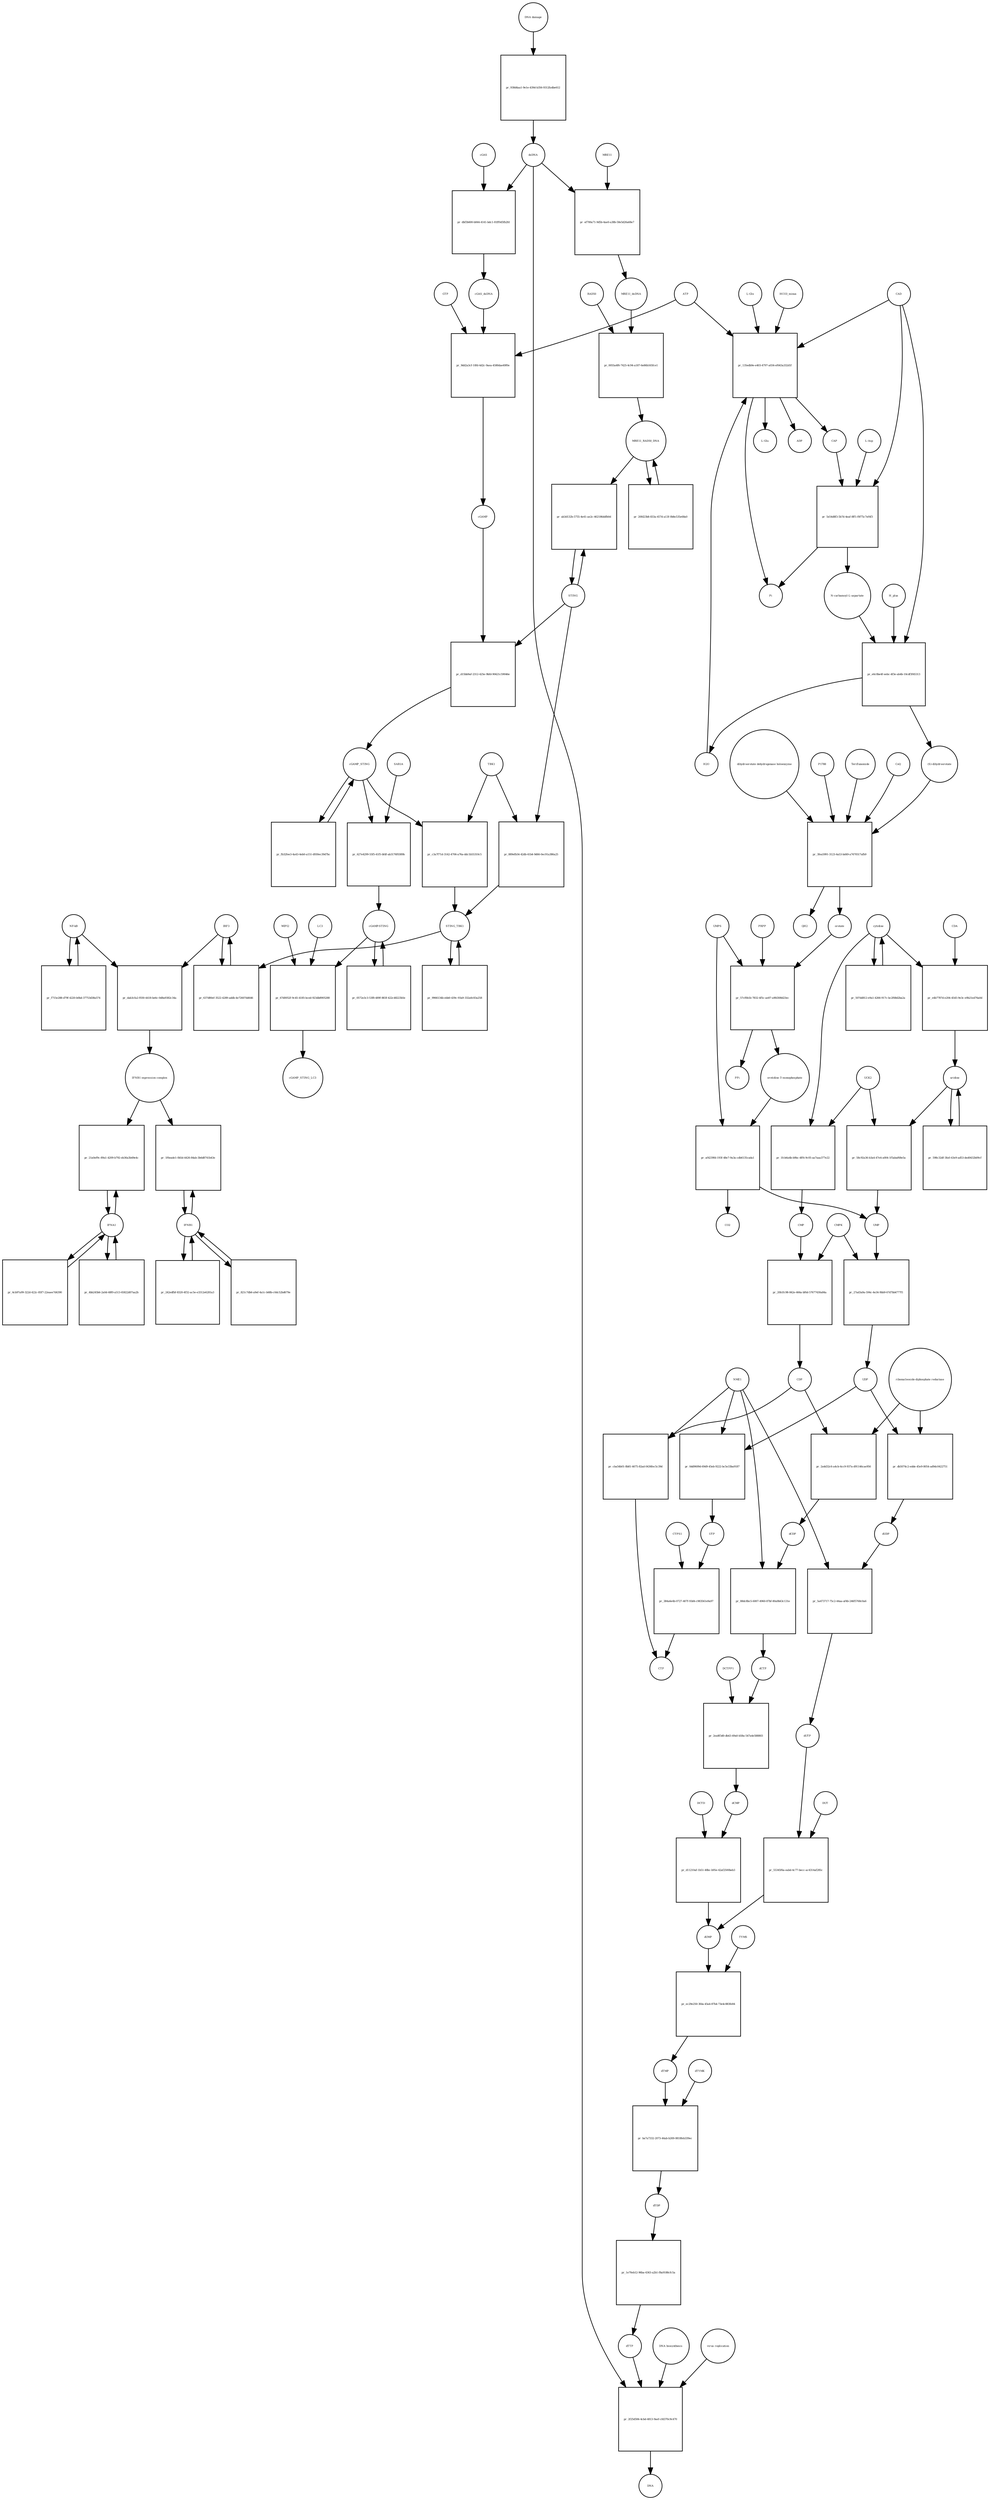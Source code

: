 strict digraph  {
"NF-kB" [annotation="urn_miriam_obo.go_GO%3A0071159", bipartite=0, cls=complex, fontsize=4, label="NF-kB", shape=circle];
"pr_dab3cfa2-f030-4418-be6c-0d8a9382c34a" [annotation="", bipartite=1, cls=process, fontsize=4, label="pr_dab3cfa2-f030-4418-be6c-0d8a9382c34a", shape=square];
"IFNB1 expression complex" [annotation="", bipartite=0, cls=complex, fontsize=4, label="IFNB1 expression complex", shape=circle];
IRF3 [annotation="urn_miriam_hgnc_6118|urn_miriam_uniprot_Q14653|urn_miriam_ensembl_ENSG00000126456|urn_miriam_refseq_NM_001571|urn_miriam_hgnc.symbol_IRF3|urn_miriam_ncbigene_3661", bipartite=0, cls="macromolecule multimer", fontsize=4, label=IRF3, shape=circle];
dCDP [annotation="urn_miriam_obo.chebi_CHEBI%3A28846", bipartite=0, cls="simple chemical", fontsize=4, label=dCDP, shape=circle];
"pr_88dc8bc5-6007-4960-87bf-80a9b63c131e" [annotation="", bipartite=1, cls=process, fontsize=4, label="pr_88dc8bc5-6007-4960-87bf-80a9b63c131e", shape=square];
dCTP [annotation="urn_miriam_obo.chebi_CHEBI%3A16311", bipartite=0, cls="simple chemical", fontsize=4, label=dCTP, shape=circle];
NME1 [annotation="urn_miriam_uniprot_P15531|urn_miriam_hgnc_7849", bipartite=0, cls=macromolecule, fontsize=4, label=NME1, shape=circle];
uridine [annotation="urn_miriam_obo.chebi_CHEBI%3A16704", bipartite=0, cls="simple chemical", fontsize=4, label=uridine, shape=circle];
"pr_58c92a36-b3a4-47e4-a004-1f5abaf68e5a" [annotation="", bipartite=1, cls=process, fontsize=4, label="pr_58c92a36-b3a4-47e4-a004-1f5abaf68e5a", shape=square];
UMP [annotation="urn_miriam_obo.chebi_CHEBI%3A57865", bipartite=0, cls="simple chemical", fontsize=4, label=UMP, shape=circle];
UCK2 [annotation="urn_miriam_uniprot_Q9HA47|urn_miriam_hgnc_HGNC%3A12562", bipartite=0, cls=macromolecule, fontsize=4, label=UCK2, shape=circle];
"orotidine 5'-monophosphate" [annotation="urn_miriam_obo.chebi_CHEBI%3A15842", bipartite=0, cls="simple chemical", fontsize=4, label="orotidine 5'-monophosphate", shape=circle];
"pr_af4239fd-193f-48e7-9a3a-cdb6135cada1" [annotation="", bipartite=1, cls=process, fontsize=4, label="pr_af4239fd-193f-48e7-9a3a-cdb6135cada1", shape=square];
UMPS [annotation="urn_miriam_ncbigene_7372|urn_miriam_refseq_NM_000373|urn_miriam_hgnc.symbol_UMPS|urn_miriam_hgnc_12563|urn_miriam_ensembl_ENSG00000114491|urn_miriam_uniprot_P11172", bipartite=0, cls="macromolecule multimer", fontsize=4, label=UMPS, shape=circle];
CO2 [annotation="urn_miriam_obo.chebi_CHEBI%3A16526", bipartite=0, cls="simple chemical", fontsize=4, label=CO2, shape=circle];
UTP [annotation="urn_miriam_obo.chebi_CHEBI%3A15713", bipartite=0, cls="simple chemical", fontsize=4, label=UTP, shape=circle];
"pr_384a6e4b-0727-407f-93d4-c983561e9a97" [annotation="", bipartite=1, cls=process, fontsize=4, label="pr_384a6e4b-0727-407f-93d4-c983561e9a97", shape=square];
CTP [annotation="urn_miriam_obo.chebi_CHEBI%3A17677", bipartite=0, cls="simple chemical", fontsize=4, label=CTP, shape=circle];
CTPS1 [annotation="urn_miriam_hgnc_HGNC%3A2519|urn_miriam_uniprot_P17812", bipartite=0, cls=macromolecule, fontsize=4, label=CTPS1, shape=circle];
UDP [annotation="urn_miriam_obo.chebi_CHEBI%3A17659", bipartite=0, cls="simple chemical", fontsize=4, label=UDP, shape=circle];
"pr_db5074c2-edde-45e9-8054-ad9dc0422751" [annotation="", bipartite=1, cls=process, fontsize=4, label="pr_db5074c2-edde-45e9-8054-ad9dc0422751", shape=square];
dUDP [annotation="urn_miriam_obo.chebi_CHEBI%3A28850", bipartite=0, cls="simple chemical", fontsize=4, label=dUDP, shape=circle];
"ribonucleoside-diphosphate reductase" [annotation="urn_miriam_brenda_1.17.4.1|urn_miriam_obo.go_GO%3A0005971", bipartite=0, cls=complex, fontsize=4, label="ribonucleoside-diphosphate reductase", shape=circle];
IFNB1 [annotation="urn_miriam_ensembl_ENSG00000171855|urn_miriam_hgnc.symbol_IFNB1|urn_miriam_hgnc_5434|urn_miriam_uniprot_P01574|urn_miriam_refseq_NM_002176|urn_miriam_ncbigene_3456", bipartite=0, cls=macromolecule, fontsize=4, label=IFNB1, shape=circle];
"pr_1f6eade1-0b5d-4426-84ab-3b6d8741b43e" [annotation="", bipartite=1, cls=process, fontsize=4, label="pr_1f6eade1-0b5d-4426-84ab-3b6d8741b43e", shape=square];
"pr_27ad3a9a-594c-4e34-9bb9-67d7bb4777f1" [annotation="", bipartite=1, cls=process, fontsize=4, label="pr_27ad3a9a-594c-4e34-9bb9-67d7bb4777f1", shape=square];
CMPK [annotation="urn_miriam_uniprot_P30085|urn_miriam_hgnc_HGNC%3A18170", bipartite=0, cls=macromolecule, fontsize=4, label=CMPK, shape=circle];
"cGAMP-STING" [annotation="", bipartite=0, cls=complex, fontsize=4, label="cGAMP-STING", shape=circle];
"pr_0572e3c3-53f8-489f-883f-422c48223b5e" [annotation="", bipartite=1, cls=process, fontsize=4, label="pr_0572e3c3-53f8-489f-883f-422c48223b5e", shape=square];
IFNA1 [annotation="urn_miriam_hgnc.symbol_IFNA1|urn_miriam_ncbigene_3439|urn_miriam_refseq_NM_024013|urn_miriam_uniprot_P01562|urn_miriam_hgnc_5417|urn_miriam_ensembl_ENSG00000197919", bipartite=0, cls=macromolecule, fontsize=4, label=IFNA1, shape=circle];
"pr_21a0ef9c-89a1-4209-b792-eb36a3b49e4c" [annotation="", bipartite=1, cls=process, fontsize=4, label="pr_21a0ef9c-89a1-4209-b792-eb36a3b49e4c", shape=square];
"pr_598c32df-3fa0-43e9-ad53-ded0432b09cf" [annotation="", bipartite=1, cls=process, fontsize=4, label="pr_598c32df-3fa0-43e9-ad53-ded0432b09cf", shape=square];
CDP [annotation="urn_miriam_obo.chebi_CHEBI%3A17239", bipartite=0, cls="simple chemical", fontsize=4, label=CDP, shape=circle];
"pr_2a4d32c6-a4cb-4cc9-937a-d91146cae956" [annotation="", bipartite=1, cls=process, fontsize=4, label="pr_2a4d32c6-a4cb-4cc9-937a-d91146cae956", shape=square];
"pr_cba54b01-8b81-4675-82ad-0436fec5c39d" [annotation="", bipartite=1, cls=process, fontsize=4, label="pr_cba54b01-8b81-4675-82ad-0436fec5c39d", shape=square];
dTDP [annotation="urn_miriam_obo.chebi_CHEBI%3A18075", bipartite=0, cls="simple chemical", fontsize=4, label=dTDP, shape=circle];
"pr_1e70eb12-96ba-4363-a2b1-f8a9188cfc5a" [annotation="", bipartite=1, cls=process, fontsize=4, label="pr_1e70eb12-96ba-4363-a2b1-f8a9188cfc5a", shape=square];
dTTP [annotation="urn_miriam_obo.chebi_CHEBI%3A18077", bipartite=0, cls="simple chemical", fontsize=4, label=dTTP, shape=circle];
CMP [annotation="urn_miriam_obo.chebi_CHEBI%3A17361", bipartite=0, cls="simple chemical", fontsize=4, label=CMP, shape=circle];
"pr_20b1fc98-842e-466a-bf6d-57677430a84a" [annotation="", bipartite=1, cls=process, fontsize=4, label="pr_20b1fc98-842e-466a-bf6d-57677430a84a", shape=square];
dUMP [annotation="urn_miriam_obo.chebi_CHEBI%3A17622", bipartite=0, cls="simple chemical", fontsize=4, label=dUMP, shape=circle];
"pr_ec29e250-3fda-45a4-87b4-73e4c883fe84" [annotation="", bipartite=1, cls=process, fontsize=4, label="pr_ec29e250-3fda-45a4-87b4-73e4c883fe84", shape=square];
dTMP [annotation="urn_miriam_obo.chebi_CHEBI%3A17013", bipartite=0, cls="simple chemical", fontsize=4, label=dTMP, shape=circle];
TYMS [annotation="urn_miriam_uniprot_P04818|urn_miriam_hgnc_HGNC%3A12441", bipartite=0, cls=macromolecule, fontsize=4, label=TYMS, shape=circle];
dsDNA [annotation="urn_miriam_obo.chebi_CHEBI%3A75909", bipartite=0, cls="simple chemical", fontsize=4, label=dsDNA, shape=circle];
"pr_2f25d584-4cbd-4813-9aef-cfd370c9c470" [annotation="", bipartite=1, cls=process, fontsize=4, label="pr_2f25d584-4cbd-4813-9aef-cfd370c9c470", shape=square];
DNA [annotation="", bipartite=0, cls="nucleic acid feature", fontsize=4, label=DNA, shape=circle];
"DNA biosynthesis" [annotation="urn_miriam_obo.go_GO%3A0071897", bipartite=0, cls=phenotype, fontsize=4, label="DNA biosynthesis", shape=circle];
"virus replication" [annotation="urn_miriam_obo.go_GO%3A0019079", bipartite=0, cls=phenotype, fontsize=4, label="virus replication", shape=circle];
MRE11_RAD50_DNA [annotation="", bipartite=0, cls=complex, fontsize=4, label=MRE11_RAD50_DNA, shape=circle];
"pr_20fd23b8-833a-457d-a13f-0b8e535e68a0" [annotation="", bipartite=1, cls=process, fontsize=4, label="pr_20fd23b8-833a-457d-a13f-0b8e535e68a0", shape=square];
"pr_2ea8f3d0-db43-49a0-b58a-547a4e588803" [annotation="", bipartite=1, cls=process, fontsize=4, label="pr_2ea8f3d0-db43-49a0-b58a-547a4e588803", shape=square];
dCMP [annotation="urn_miriam_obo.chebi_CHEBI%3A15918", bipartite=0, cls="simple chemical", fontsize=4, label=dCMP, shape=circle];
DCTPP1 [annotation="urn_miriam_uniprot_Q9H773|urn_miriam_hgnc_HGNC%3A28777", bipartite=0, cls=macromolecule, fontsize=4, label=DCTPP1, shape=circle];
"pr_821c7db6-a9ef-4a1c-b68b-c0dc52bd679e" [annotation="", bipartite=1, cls=process, fontsize=4, label="pr_821c7db6-a9ef-4a1c-b68b-c0dc52bd679e", shape=square];
"pr_242edfbf-8320-4f32-ac5e-e3312e6281a3" [annotation="", bipartite=1, cls=process, fontsize=4, label="pr_242edfbf-8320-4f32-ac5e-e3312e6281a3", shape=square];
ATP [annotation="urn_miriam_obo.chebi_CHEBI%3A15422", bipartite=0, cls="simple chemical", fontsize=4, label=ATP, shape=circle];
"pr_9dd2a3cf-10fd-4d2c-9aea-4580dae49f0e" [annotation="", bipartite=1, cls=process, fontsize=4, label="pr_9dd2a3cf-10fd-4d2c-9aea-4580dae49f0e", shape=square];
GTP [annotation="urn_miriam_obo.chebi_CHEBI%3A15996", bipartite=0, cls="simple chemical", fontsize=4, label=GTP, shape=circle];
cGAMP [annotation="urn_miriam_obo.chebi_CHEBI%3A75947", bipartite=0, cls="simple chemical", fontsize=4, label=cGAMP, shape=circle];
cGAS_dsDNA [annotation=urn_miriam_pubmed_28363908, bipartite=0, cls=complex, fontsize=4, label=cGAS_dsDNA, shape=circle];
cytidine [annotation="urn_miriam_obo.chebi_CHEBI%3A17562", bipartite=0, cls="simple chemical", fontsize=4, label=cytidine, shape=circle];
"pr_1fcb6a4b-b9bc-4ff4-9c05-aa7aaa377e22" [annotation="", bipartite=1, cls=process, fontsize=4, label="pr_1fcb6a4b-b9bc-4ff4-9c05-aa7aaa377e22", shape=square];
"pr_d15bb9af-2312-425e-9bfd-90421c59046e" [annotation="", bipartite=1, cls=process, fontsize=4, label="pr_d15bb9af-2312-425e-9bfd-90421c59046e", shape=square];
STING [annotation=urn_miriam_uniprot_Q86WV6, bipartite=0, cls="macromolecule multimer", fontsize=4, label=STING, shape=circle];
cGAMP_STING [annotation="urn_miriam_obo.go_GO%3A1990231", bipartite=0, cls=complex, fontsize=4, label=cGAMP_STING, shape=circle];
"L-Gln" [annotation="urn_miriam_obo.chebi_CHEBI%3A18050", bipartite=0, cls="simple chemical", fontsize=4, label="L-Gln", shape=circle];
"pr_135edb9e-e403-4797-a034-ef643a332d1f" [annotation="", bipartite=1, cls=process, fontsize=4, label="pr_135edb9e-e403-4797-a034-ef643a332d1f", shape=square];
CAP [annotation="urn_miriam_obo.chebi_CHEBI%3A17672", bipartite=0, cls="simple chemical", fontsize=4, label=CAP, shape=circle];
CAD [annotation="urn_miriam_refseq_NM_001306079|urn_miriam_hgnc_1424|urn_miriam_hgnc.symbol_CAD|urn_miriam_uniprot_P27708|urn_miriam_ncbigene_790|urn_miriam_ensembl_ENSG00000084774", bipartite=0, cls=macromolecule, fontsize=4, label=CAD, shape=circle];
HCO3_minus [annotation="urn_miriam_obo.chebi_CHEBI%3A17544", bipartite=0, cls="simple chemical", fontsize=4, label=HCO3_minus, shape=circle];
H2O [annotation="urn_miriam_obo.chebi_CHEBI%3A15377", bipartite=0, cls="simple chemical", fontsize=4, label=H2O, shape=circle];
"L-Glu" [annotation="urn_miriam_obo.chebi_CHEBI%3A16015", bipartite=0, cls="simple chemical", fontsize=4, label="L-Glu", shape=circle];
ADP [annotation="urn_miriam_obo.chebi_CHEBI%3A16761", bipartite=0, cls="simple chemical", fontsize=4, label=ADP, shape=circle];
Pi [annotation="urn_miriam_obo.chebi_CHEBI%3A18367", bipartite=0, cls="simple chemical", fontsize=4, label=Pi, shape=circle];
"pr_0dd9609d-69d9-45eb-9222-bc5e33ba9187" [annotation="", bipartite=1, cls=process, fontsize=4, label="pr_0dd9609d-69d9-45eb-9222-bc5e33ba9187", shape=square];
"N-carbamoyl-L-aspartate" [annotation="urn_miriam_obo.chebi_CHEBI%3A32814", bipartite=0, cls="simple chemical", fontsize=4, label="N-carbamoyl-L-aspartate", shape=circle];
"pr_e6c0be4f-eebc-4f3e-ab4b-10cdf3f45313" [annotation="", bipartite=1, cls=process, fontsize=4, label="pr_e6c0be4f-eebc-4f3e-ab4b-10cdf3f45313", shape=square];
"(S)-dihydroorotate" [annotation="urn_miriam_obo.chebi_CHEBI%3A30864", bipartite=0, cls="simple chemical", fontsize=4, label="(S)-dihydroorotate", shape=circle];
H_plus [annotation="urn_miriam_obo.chebi_CHEBI%3A15378", bipartite=0, cls="simple chemical", fontsize=4, label=H_plus, shape=circle];
"pr_f715e288-d79f-4220-b0bd-37753d38a574" [annotation="", bipartite=1, cls=process, fontsize=4, label="pr_f715e288-d79f-4220-b0bd-37753d38a574", shape=square];
"pr_4bb245b6-2a0d-48f0-a513-65822d07aa2b" [annotation="", bipartite=1, cls=process, fontsize=4, label="pr_4bb245b6-2a0d-48f0-a513-65822d07aa2b", shape=square];
TBK1 [annotation="urn_miriam_hgnc.symbol_TBK1|urn_miriam_ensembl_ENSG00000183735|urn_miriam_uniprot_Q9UHD2|urn_miriam_refseq_NM_013254|urn_miriam_hgnc_11584|urn_miriam_ncbigene_29110", bipartite=0, cls=macromolecule, fontsize=4, label=TBK1, shape=circle];
"pr_c3a7f71d-3142-4706-a76a-ddc1b55310c5" [annotation="", bipartite=1, cls=process, fontsize=4, label="pr_c3a7f71d-3142-4706-a76a-ddc1b55310c5", shape=square];
STING_TBK1 [annotation=urn_miriam_pubmed_30842653, bipartite=0, cls=complex, fontsize=4, label=STING_TBK1, shape=circle];
"pr_ab3d132b-5755-4e41-ae2c-462186ddfb0d" [annotation="", bipartite=1, cls=process, fontsize=4, label="pr_ab3d132b-5755-4e41-ae2c-462186ddfb0d", shape=square];
"pr_4cb97a99-322d-422c-85f7-22eaee7d4390" [annotation="", bipartite=1, cls=process, fontsize=4, label="pr_4cb97a99-322d-422c-85f7-22eaee7d4390", shape=square];
"pr_dbf3b600-b844-4141-bdc1-81ff0d5fb2fd" [annotation="", bipartite=1, cls=process, fontsize=4, label="pr_dbf3b600-b844-4141-bdc1-81ff0d5fb2fd", shape=square];
cGAS [annotation="urn_miriam_ensembl_ENSG00000164430|urn_miriam_hgnc_21367|urn_miriam_ncbigene_115004|urn_miriam_uniprot_Q8N884|urn_miriam_hgnc.symbol_CGAS|urn_miriam_refseq_NM_138441", bipartite=0, cls=macromolecule, fontsize=4, label=cGAS, shape=circle];
"pr_9966134b-ebb0-439c-93a9-332a0c83a258" [annotation="", bipartite=1, cls=process, fontsize=4, label="pr_9966134b-ebb0-439c-93a9-332a0c83a258", shape=square];
orotate [annotation="urn_miriam_obo.chebi_CHEBI%3A30839", bipartite=0, cls="simple chemical", fontsize=4, label=orotate, shape=circle];
"pr_57cf0b1b-7832-4f5c-ae87-a9fd308d23ec" [annotation="", bipartite=1, cls=process, fontsize=4, label="pr_57cf0b1b-7832-4f5c-ae87-a9fd308d23ec", shape=square];
PRPP [annotation="urn_miriam_obo.chebi_CHEBI%3A17111", bipartite=0, cls="simple chemical", fontsize=4, label=PRPP, shape=circle];
PPi [annotation="urn_miriam_obo.chebi_CHEBI%3A18361", bipartite=0, cls="simple chemical", fontsize=4, label=PPi, shape=circle];
"pr_507dd812-e9a1-4266-917c-bc2f68d2ba2a" [annotation="", bipartite=1, cls=process, fontsize=4, label="pr_507dd812-e9a1-4266-917c-bc2f68d2ba2a", shape=square];
"pr_637d80ef-3522-4289-addb-4e72607dd646" [annotation="", bipartite=1, cls=process, fontsize=4, label="pr_637d80ef-3522-4289-addb-4e72607dd646", shape=square];
"pr_fb32fee3-4a43-4eb0-a151-d930ec39d7bc" [annotation="", bipartite=1, cls=process, fontsize=4, label="pr_fb32fee3-4a43-4eb0-a151-d930ec39d7bc", shape=square];
RAD50 [annotation="urn_miriam_ncbigene_10111|urn_miriam_refseq_NM_005732|urn_miriam_uniprot_Q92878|urn_miriam_hgnc.symbol_RAD50|urn_miriam_ensembl_ENSG00000113522|urn_miriam_hgnc_9816", bipartite=0, cls="macromolecule multimer", fontsize=4, label=RAD50, shape=circle];
"pr_0055a4f6-7425-4c94-a187-6e86b165fce1" [annotation="", bipartite=1, cls=process, fontsize=4, label="pr_0055a4f6-7425-4c94-a187-6e86b165fce1", shape=square];
MRE11_dsDNA [annotation="urn_miriam_obo.go_GO%3A0003690", bipartite=0, cls=complex, fontsize=4, label=MRE11_dsDNA, shape=circle];
"pr_3fea5991-3123-4a53-bd49-a7470517afb9" [annotation="", bipartite=1, cls=process, fontsize=4, label="pr_3fea5991-3123-4a53-bd49-a7470517afb9", shape=square];
"dihydroorotate dehydrogenase holoenzyme" [annotation="urn_miriam_ncbigene_1723|urn_miriam_hgnc_HGNC%3A2867|urn_miriam_hgnc.symbol_DHODH", bipartite=0, cls="simple chemical", fontsize=4, label="dihydroorotate dehydrogenase holoenzyme", shape=circle];
P1788 [annotation=urn_miriam_pubmed_31740051, bipartite=0, cls="simple chemical", fontsize=4, label=P1788, shape=circle];
Teriflunomide [annotation=urn_miriam_drugbank_DB08880, bipartite=0, cls="simple chemical", fontsize=4, label=Teriflunomide, shape=circle];
CoQ [annotation="urn_miriam_obo.chebi_CHEBI%3A16389", bipartite=0, cls="simple chemical", fontsize=4, label=CoQ, shape=circle];
QH2 [annotation="urn_miriam_obo.chebi_CHEBI%3A17976", bipartite=0, cls="simple chemical", fontsize=4, label=QH2, shape=circle];
"pr_5a473717-75c2-44aa-af4b-246f5768c0a6" [annotation="", bipartite=1, cls=process, fontsize=4, label="pr_5a473717-75c2-44aa-af4b-246f5768c0a6", shape=square];
dUTP [annotation="urn_miriam_obo.chebi_CHEBI%3A17625", bipartite=0, cls="simple chemical", fontsize=4, label=dUTP, shape=circle];
"pr_e4b7787d-e204-4545-9e3c-e9b21ed76a0d" [annotation="", bipartite=1, cls=process, fontsize=4, label="pr_e4b7787d-e204-4545-9e3c-e9b21ed76a0d", shape=square];
CDA [annotation="urn_miriam_uniprot_P32320|urn_miriam_ncbigene_978|urn_miriam_refseq_NM_001785|urn_miriam_ensembl_ENSG00000158825|urn_miriam_hgnc.symbol_CDA|urn_miriam_hgnc_1712", bipartite=0, cls=macromolecule, fontsize=4, label=CDA, shape=circle];
"pr_55345f6a-eabd-4c77-becc-ac4314af285c" [annotation="", bipartite=1, cls=process, fontsize=4, label="pr_55345f6a-eabd-4c77-becc-ac4314af285c", shape=square];
DUT [annotation="urn_miriam_hgnc_HGNC%3A3078|urn_miriam_uniprot_P33316", bipartite=0, cls=macromolecule, fontsize=4, label=DUT, shape=circle];
"pr_67d0052f-9c45-4185-bced-923db8905288" [annotation="", bipartite=1, cls=process, fontsize=4, label="pr_67d0052f-9c45-4185-bced-923db8905288", shape=square];
LC3 [annotation="", bipartite=0, cls=macromolecule, fontsize=4, label=LC3, shape=circle];
cGAMP_STING_LC3 [annotation="", bipartite=0, cls=complex, fontsize=4, label=cGAMP_STING_LC3, shape=circle];
WIPI2 [annotation="urn_miriam_refseq_NM_015610|urn_miriam_hgnc_32225|urn_miriam_hgnc.symbol_WIPI2|urn_miriam_ensembl_ENSG00000157954|urn_miriam_ncbigene_26100|urn_miriam_uniprot_Q9Y4P8", bipartite=0, cls=macromolecule, fontsize=4, label=WIPI2, shape=circle];
"pr_5e54d8f3-5b7d-4eaf-8ff1-f0f75c7ef4f3" [annotation="", bipartite=1, cls=process, fontsize=4, label="pr_5e54d8f3-5b7d-4eaf-8ff1-f0f75c7ef4f3", shape=square];
"L-Asp" [annotation="urn_miriam_obo.chebi_CHEBI%3A29991", bipartite=0, cls="simple chemical", fontsize=4, label="L-Asp", shape=circle];
"pr_ef700a71-9d5b-4ae0-a38b-58e5d26a68e7" [annotation="", bipartite=1, cls=process, fontsize=4, label="pr_ef700a71-9d5b-4ae0-a38b-58e5d26a68e7", shape=square];
MRE11 [annotation="urn_miriam_hgnc.symbol_MRE11|urn_miriam_ncbigene_4361|urn_miriam_uniprot_P49959|urn_miriam_ensembl_ENSG00000020922|urn_miriam_refseq_NM_005591|urn_miriam_hgnc_7230", bipartite=0, cls="macromolecule multimer", fontsize=4, label=MRE11, shape=circle];
"pr_ba7a7332-2073-44ab-b269-0818feb339ec" [annotation="", bipartite=1, cls=process, fontsize=4, label="pr_ba7a7332-2073-44ab-b269-0818feb339ec", shape=square];
dTYMK [annotation="urn_miriam_uniprot_P23919|urn_miriam_hgnc_HGNC%3A3061", bipartite=0, cls=macromolecule, fontsize=4, label=dTYMK, shape=circle];
"pr_627e4299-55f5-41f5-bfdf-ab3176f0389b" [annotation="", bipartite=1, cls=process, fontsize=4, label="pr_627e4299-55f5-41f5-bfdf-ab3176f0389b", shape=square];
SAR1A [annotation="urn_miriam_uniprot_Q9NR31|urn_miriam_ensembl_ENSG00000079332|urn_miriam_hgnc_10534|urn_miriam_hgnc.symbol_SAR1A|urn_miriam_refseq_NM_001142648|urn_miriam_ncbigene_56681", bipartite=0, cls=macromolecule, fontsize=4, label=SAR1A, shape=circle];
"pr_889efb54-42db-41b4-9d66-0ec91a386a25" [annotation="", bipartite=1, cls=process, fontsize=4, label="pr_889efb54-42db-41b4-9d66-0ec91a386a25", shape=square];
"pr_938d4aa1-9e1e-439d-b356-9312fa4be612" [annotation="", bipartite=1, cls=process, fontsize=4, label="pr_938d4aa1-9e1e-439d-b356-9312fa4be612", shape=square];
"DNA damage" [annotation="", bipartite=0, cls=phenotype, fontsize=4, label="DNA damage", shape=circle];
"pr_d11210af-1b51-48bc-b95e-42af2500beb3" [annotation="", bipartite=1, cls=process, fontsize=4, label="pr_d11210af-1b51-48bc-b95e-42af2500beb3", shape=square];
DCTD [annotation="urn_miriam_uniprot_P32321|urn_miriam_hgnc_HGNC%3A2710", bipartite=0, cls=macromolecule, fontsize=4, label=DCTD, shape=circle];
"NF-kB" -> "pr_dab3cfa2-f030-4418-be6c-0d8a9382c34a"  [annotation="", interaction_type=consumption];
"NF-kB" -> "pr_f715e288-d79f-4220-b0bd-37753d38a574"  [annotation="", interaction_type=consumption];
"pr_dab3cfa2-f030-4418-be6c-0d8a9382c34a" -> "IFNB1 expression complex"  [annotation="", interaction_type=production];
"IFNB1 expression complex" -> "pr_1f6eade1-0b5d-4426-84ab-3b6d8741b43e"  [annotation=urn_miriam_pubmed_20610653, interaction_type=stimulation];
"IFNB1 expression complex" -> "pr_21a0ef9c-89a1-4209-b792-eb36a3b49e4c"  [annotation=urn_miriam_pubmed_16979567, interaction_type=stimulation];
IRF3 -> "pr_dab3cfa2-f030-4418-be6c-0d8a9382c34a"  [annotation="", interaction_type=consumption];
IRF3 -> "pr_637d80ef-3522-4289-addb-4e72607dd646"  [annotation="", interaction_type=consumption];
dCDP -> "pr_88dc8bc5-6007-4960-87bf-80a9b63c131e"  [annotation="", interaction_type=consumption];
"pr_88dc8bc5-6007-4960-87bf-80a9b63c131e" -> dCTP  [annotation="", interaction_type=production];
dCTP -> "pr_2ea8f3d0-db43-49a0-b58a-547a4e588803"  [annotation="", interaction_type=consumption];
NME1 -> "pr_88dc8bc5-6007-4960-87bf-80a9b63c131e"  [annotation=urn_miriam_pubmed_17827303, interaction_type=catalysis];
NME1 -> "pr_cba54b01-8b81-4675-82ad-0436fec5c39d"  [annotation=urn_miriam_pubmed_28458037, interaction_type=catalysis];
NME1 -> "pr_0dd9609d-69d9-45eb-9222-bc5e33ba9187"  [annotation=urn_miriam_pubmed_28458037, interaction_type=catalysis];
NME1 -> "pr_5a473717-75c2-44aa-af4b-246f5768c0a6"  [annotation=urn_miriam_pubmed_17827303, interaction_type=catalysis];
uridine -> "pr_58c92a36-b3a4-47e4-a004-1f5abaf68e5a"  [annotation="", interaction_type=consumption];
uridine -> "pr_598c32df-3fa0-43e9-ad53-ded0432b09cf"  [annotation="", interaction_type=consumption];
"pr_58c92a36-b3a4-47e4-a004-1f5abaf68e5a" -> UMP  [annotation="", interaction_type=production];
UMP -> "pr_27ad3a9a-594c-4e34-9bb9-67d7bb4777f1"  [annotation="", interaction_type=consumption];
UCK2 -> "pr_58c92a36-b3a4-47e4-a004-1f5abaf68e5a"  [annotation=urn_miriam_pubmed_15130468, interaction_type=catalysis];
UCK2 -> "pr_1fcb6a4b-b9bc-4ff4-9c05-aa7aaa377e22"  [annotation=urn_miriam_pubmed_15130468, interaction_type=catalysis];
"orotidine 5'-monophosphate" -> "pr_af4239fd-193f-48e7-9a3a-cdb6135cada1"  [annotation="", interaction_type=consumption];
"pr_af4239fd-193f-48e7-9a3a-cdb6135cada1" -> UMP  [annotation="", interaction_type=production];
"pr_af4239fd-193f-48e7-9a3a-cdb6135cada1" -> CO2  [annotation="", interaction_type=production];
UMPS -> "pr_af4239fd-193f-48e7-9a3a-cdb6135cada1"  [annotation=urn_miriam_reactome_REACT_1698, interaction_type=catalysis];
UMPS -> "pr_57cf0b1b-7832-4f5c-ae87-a9fd308d23ec"  [annotation=urn_miriam_reactome_REACT_1698, interaction_type=catalysis];
UTP -> "pr_384a6e4b-0727-407f-93d4-c983561e9a97"  [annotation="", interaction_type=consumption];
"pr_384a6e4b-0727-407f-93d4-c983561e9a97" -> CTP  [annotation="", interaction_type=production];
CTPS1 -> "pr_384a6e4b-0727-407f-93d4-c983561e9a97"  [annotation=urn_miriam_pubmed_5411547, interaction_type=catalysis];
UDP -> "pr_db5074c2-edde-45e9-8054-ad9dc0422751"  [annotation="", interaction_type=consumption];
UDP -> "pr_0dd9609d-69d9-45eb-9222-bc5e33ba9187"  [annotation="", interaction_type=consumption];
"pr_db5074c2-edde-45e9-8054-ad9dc0422751" -> dUDP  [annotation="", interaction_type=production];
dUDP -> "pr_5a473717-75c2-44aa-af4b-246f5768c0a6"  [annotation="", interaction_type=consumption];
"ribonucleoside-diphosphate reductase" -> "pr_db5074c2-edde-45e9-8054-ad9dc0422751"  [annotation=urn_miriam_pubmed_24809024, interaction_type=catalysis];
"ribonucleoside-diphosphate reductase" -> "pr_2a4d32c6-a4cb-4cc9-937a-d91146cae956"  [annotation=urn_miriam_pubmed_24809024, interaction_type=catalysis];
IFNB1 -> "pr_1f6eade1-0b5d-4426-84ab-3b6d8741b43e"  [annotation="", interaction_type=consumption];
IFNB1 -> "pr_821c7db6-a9ef-4a1c-b68b-c0dc52bd679e"  [annotation="", interaction_type=consumption];
IFNB1 -> "pr_242edfbf-8320-4f32-ac5e-e3312e6281a3"  [annotation="", interaction_type=consumption];
"pr_1f6eade1-0b5d-4426-84ab-3b6d8741b43e" -> IFNB1  [annotation="", interaction_type=production];
"pr_27ad3a9a-594c-4e34-9bb9-67d7bb4777f1" -> UDP  [annotation="", interaction_type=production];
CMPK -> "pr_27ad3a9a-594c-4e34-9bb9-67d7bb4777f1"  [annotation=urn_miriam_pubmed_10462544, interaction_type=catalysis];
CMPK -> "pr_20b1fc98-842e-466a-bf6d-57677430a84a"  [annotation=urn_miriam_pubmed_10462544, interaction_type=catalysis];
"cGAMP-STING" -> "pr_0572e3c3-53f8-489f-883f-422c48223b5e"  [annotation="", interaction_type=consumption];
"cGAMP-STING" -> "pr_67d0052f-9c45-4185-bced-923db8905288"  [annotation="", interaction_type=consumption];
"pr_0572e3c3-53f8-489f-883f-422c48223b5e" -> "cGAMP-STING"  [annotation="", interaction_type=production];
IFNA1 -> "pr_21a0ef9c-89a1-4209-b792-eb36a3b49e4c"  [annotation="", interaction_type=consumption];
IFNA1 -> "pr_4bb245b6-2a0d-48f0-a513-65822d07aa2b"  [annotation="", interaction_type=consumption];
IFNA1 -> "pr_4cb97a99-322d-422c-85f7-22eaee7d4390"  [annotation="", interaction_type=consumption];
"pr_21a0ef9c-89a1-4209-b792-eb36a3b49e4c" -> IFNA1  [annotation="", interaction_type=production];
"pr_598c32df-3fa0-43e9-ad53-ded0432b09cf" -> uridine  [annotation="", interaction_type=production];
CDP -> "pr_2a4d32c6-a4cb-4cc9-937a-d91146cae956"  [annotation="", interaction_type=consumption];
CDP -> "pr_cba54b01-8b81-4675-82ad-0436fec5c39d"  [annotation="", interaction_type=consumption];
"pr_2a4d32c6-a4cb-4cc9-937a-d91146cae956" -> dCDP  [annotation="", interaction_type=production];
"pr_cba54b01-8b81-4675-82ad-0436fec5c39d" -> CTP  [annotation="", interaction_type=production];
dTDP -> "pr_1e70eb12-96ba-4363-a2b1-f8a9188cfc5a"  [annotation="", interaction_type=consumption];
"pr_1e70eb12-96ba-4363-a2b1-f8a9188cfc5a" -> dTTP  [annotation="", interaction_type=production];
dTTP -> "pr_2f25d584-4cbd-4813-9aef-cfd370c9c470"  [annotation="", interaction_type=consumption];
CMP -> "pr_20b1fc98-842e-466a-bf6d-57677430a84a"  [annotation="", interaction_type=consumption];
"pr_20b1fc98-842e-466a-bf6d-57677430a84a" -> CDP  [annotation="", interaction_type=production];
dUMP -> "pr_ec29e250-3fda-45a4-87b4-73e4c883fe84"  [annotation="", interaction_type=consumption];
"pr_ec29e250-3fda-45a4-87b4-73e4c883fe84" -> dTMP  [annotation="", interaction_type=production];
dTMP -> "pr_ba7a7332-2073-44ab-b269-0818feb339ec"  [annotation="", interaction_type=consumption];
TYMS -> "pr_ec29e250-3fda-45a4-87b4-73e4c883fe84"  [annotation=urn_miriam_pubmed_3099389, interaction_type=catalysis];
dsDNA -> "pr_2f25d584-4cbd-4813-9aef-cfd370c9c470"  [annotation="", interaction_type=consumption];
dsDNA -> "pr_dbf3b600-b844-4141-bdc1-81ff0d5fb2fd"  [annotation="", interaction_type=consumption];
dsDNA -> "pr_ef700a71-9d5b-4ae0-a38b-58e5d26a68e7"  [annotation="", interaction_type=consumption];
"pr_2f25d584-4cbd-4813-9aef-cfd370c9c470" -> DNA  [annotation="", interaction_type=production];
"DNA biosynthesis" -> "pr_2f25d584-4cbd-4813-9aef-cfd370c9c470"  [annotation="", interaction_type=catalysis];
"virus replication" -> "pr_2f25d584-4cbd-4813-9aef-cfd370c9c470"  [annotation="", interaction_type=inhibition];
MRE11_RAD50_DNA -> "pr_20fd23b8-833a-457d-a13f-0b8e535e68a0"  [annotation="", interaction_type=consumption];
MRE11_RAD50_DNA -> "pr_ab3d132b-5755-4e41-ae2c-462186ddfb0d"  [annotation=urn_miriam_pubmed_23388631, interaction_type=catalysis];
"pr_20fd23b8-833a-457d-a13f-0b8e535e68a0" -> MRE11_RAD50_DNA  [annotation="", interaction_type=production];
"pr_2ea8f3d0-db43-49a0-b58a-547a4e588803" -> dCMP  [annotation="", interaction_type=production];
dCMP -> "pr_d11210af-1b51-48bc-b95e-42af2500beb3"  [annotation="", interaction_type=consumption];
DCTPP1 -> "pr_2ea8f3d0-db43-49a0-b58a-547a4e588803"  [annotation=urn_miriam_pubmed_13788541, interaction_type=catalysis];
"pr_821c7db6-a9ef-4a1c-b68b-c0dc52bd679e" -> IFNB1  [annotation="", interaction_type=production];
"pr_242edfbf-8320-4f32-ac5e-e3312e6281a3" -> IFNB1  [annotation="", interaction_type=production];
ATP -> "pr_9dd2a3cf-10fd-4d2c-9aea-4580dae49f0e"  [annotation="", interaction_type=consumption];
ATP -> "pr_135edb9e-e403-4797-a034-ef643a332d1f"  [annotation="", interaction_type=consumption];
"pr_9dd2a3cf-10fd-4d2c-9aea-4580dae49f0e" -> cGAMP  [annotation="", interaction_type=production];
GTP -> "pr_9dd2a3cf-10fd-4d2c-9aea-4580dae49f0e"  [annotation="", interaction_type=consumption];
cGAMP -> "pr_d15bb9af-2312-425e-9bfd-90421c59046e"  [annotation="", interaction_type=consumption];
cGAS_dsDNA -> "pr_9dd2a3cf-10fd-4d2c-9aea-4580dae49f0e"  [annotation=urn_miriam_pubmed_29622565, interaction_type=catalysis];
cytidine -> "pr_1fcb6a4b-b9bc-4ff4-9c05-aa7aaa377e22"  [annotation="", interaction_type=consumption];
cytidine -> "pr_507dd812-e9a1-4266-917c-bc2f68d2ba2a"  [annotation="", interaction_type=consumption];
cytidine -> "pr_e4b7787d-e204-4545-9e3c-e9b21ed76a0d"  [annotation="", interaction_type=consumption];
"pr_1fcb6a4b-b9bc-4ff4-9c05-aa7aaa377e22" -> CMP  [annotation="", interaction_type=production];
"pr_d15bb9af-2312-425e-9bfd-90421c59046e" -> cGAMP_STING  [annotation="", interaction_type=production];
STING -> "pr_d15bb9af-2312-425e-9bfd-90421c59046e"  [annotation="", interaction_type=consumption];
STING -> "pr_ab3d132b-5755-4e41-ae2c-462186ddfb0d"  [annotation="", interaction_type=consumption];
STING -> "pr_889efb54-42db-41b4-9d66-0ec91a386a25"  [annotation="", interaction_type=consumption];
cGAMP_STING -> "pr_c3a7f71d-3142-4706-a76a-ddc1b55310c5"  [annotation="", interaction_type=consumption];
cGAMP_STING -> "pr_fb32fee3-4a43-4eb0-a151-d930ec39d7bc"  [annotation="", interaction_type=consumption];
cGAMP_STING -> "pr_627e4299-55f5-41f5-bfdf-ab3176f0389b"  [annotation="", interaction_type=consumption];
"L-Gln" -> "pr_135edb9e-e403-4797-a034-ef643a332d1f"  [annotation="", interaction_type=consumption];
"pr_135edb9e-e403-4797-a034-ef643a332d1f" -> CAP  [annotation="", interaction_type=production];
"pr_135edb9e-e403-4797-a034-ef643a332d1f" -> "L-Glu"  [annotation="", interaction_type=production];
"pr_135edb9e-e403-4797-a034-ef643a332d1f" -> ADP  [annotation="", interaction_type=production];
"pr_135edb9e-e403-4797-a034-ef643a332d1f" -> Pi  [annotation="", interaction_type=production];
CAP -> "pr_5e54d8f3-5b7d-4eaf-8ff1-f0f75c7ef4f3"  [annotation="", interaction_type=consumption];
CAD -> "pr_135edb9e-e403-4797-a034-ef643a332d1f"  [annotation=urn_miriam_reactome_REACT_73577, interaction_type=catalysis];
CAD -> "pr_e6c0be4f-eebc-4f3e-ab4b-10cdf3f45313"  [annotation=urn_miriam_reactome_REACT_1698, interaction_type=catalysis];
CAD -> "pr_5e54d8f3-5b7d-4eaf-8ff1-f0f75c7ef4f3"  [annotation=urn_miriam_reactome_REACT_1698, interaction_type=catalysis];
HCO3_minus -> "pr_135edb9e-e403-4797-a034-ef643a332d1f"  [annotation="", interaction_type=consumption];
H2O -> "pr_135edb9e-e403-4797-a034-ef643a332d1f"  [annotation="", interaction_type=consumption];
"pr_0dd9609d-69d9-45eb-9222-bc5e33ba9187" -> UTP  [annotation="", interaction_type=production];
"N-carbamoyl-L-aspartate" -> "pr_e6c0be4f-eebc-4f3e-ab4b-10cdf3f45313"  [annotation="", interaction_type=consumption];
"pr_e6c0be4f-eebc-4f3e-ab4b-10cdf3f45313" -> "(S)-dihydroorotate"  [annotation="", interaction_type=production];
"pr_e6c0be4f-eebc-4f3e-ab4b-10cdf3f45313" -> H2O  [annotation="", interaction_type=production];
"(S)-dihydroorotate" -> "pr_3fea5991-3123-4a53-bd49-a7470517afb9"  [annotation="", interaction_type=consumption];
H_plus -> "pr_e6c0be4f-eebc-4f3e-ab4b-10cdf3f45313"  [annotation="", interaction_type=consumption];
"pr_f715e288-d79f-4220-b0bd-37753d38a574" -> "NF-kB"  [annotation="", interaction_type=production];
"pr_4bb245b6-2a0d-48f0-a513-65822d07aa2b" -> IFNA1  [annotation="", interaction_type=production];
TBK1 -> "pr_c3a7f71d-3142-4706-a76a-ddc1b55310c5"  [annotation="", interaction_type=consumption];
TBK1 -> "pr_889efb54-42db-41b4-9d66-0ec91a386a25"  [annotation="", interaction_type=consumption];
"pr_c3a7f71d-3142-4706-a76a-ddc1b55310c5" -> STING_TBK1  [annotation="", interaction_type=production];
STING_TBK1 -> "pr_9966134b-ebb0-439c-93a9-332a0c83a258"  [annotation="", interaction_type=consumption];
STING_TBK1 -> "pr_637d80ef-3522-4289-addb-4e72607dd646"  [annotation="urn_miriam_pubmed_22394562|urn_miriam_pubmed_25636800", interaction_type=catalysis];
"pr_ab3d132b-5755-4e41-ae2c-462186ddfb0d" -> STING  [annotation="", interaction_type=production];
"pr_4cb97a99-322d-422c-85f7-22eaee7d4390" -> IFNA1  [annotation="", interaction_type=production];
"pr_dbf3b600-b844-4141-bdc1-81ff0d5fb2fd" -> cGAS_dsDNA  [annotation="", interaction_type=production];
cGAS -> "pr_dbf3b600-b844-4141-bdc1-81ff0d5fb2fd"  [annotation="", interaction_type=consumption];
"pr_9966134b-ebb0-439c-93a9-332a0c83a258" -> STING_TBK1  [annotation="", interaction_type=production];
orotate -> "pr_57cf0b1b-7832-4f5c-ae87-a9fd308d23ec"  [annotation="", interaction_type=consumption];
"pr_57cf0b1b-7832-4f5c-ae87-a9fd308d23ec" -> "orotidine 5'-monophosphate"  [annotation="", interaction_type=production];
"pr_57cf0b1b-7832-4f5c-ae87-a9fd308d23ec" -> PPi  [annotation="", interaction_type=production];
PRPP -> "pr_57cf0b1b-7832-4f5c-ae87-a9fd308d23ec"  [annotation="", interaction_type=consumption];
"pr_507dd812-e9a1-4266-917c-bc2f68d2ba2a" -> cytidine  [annotation="", interaction_type=production];
"pr_637d80ef-3522-4289-addb-4e72607dd646" -> IRF3  [annotation="", interaction_type=production];
"pr_fb32fee3-4a43-4eb0-a151-d930ec39d7bc" -> cGAMP_STING  [annotation="", interaction_type=production];
RAD50 -> "pr_0055a4f6-7425-4c94-a187-6e86b165fce1"  [annotation="", interaction_type=consumption];
"pr_0055a4f6-7425-4c94-a187-6e86b165fce1" -> MRE11_RAD50_DNA  [annotation="", interaction_type=production];
MRE11_dsDNA -> "pr_0055a4f6-7425-4c94-a187-6e86b165fce1"  [annotation="", interaction_type=consumption];
"pr_3fea5991-3123-4a53-bd49-a7470517afb9" -> orotate  [annotation="", interaction_type=production];
"pr_3fea5991-3123-4a53-bd49-a7470517afb9" -> QH2  [annotation="", interaction_type=production];
"dihydroorotate dehydrogenase holoenzyme" -> "pr_3fea5991-3123-4a53-bd49-a7470517afb9"  [annotation="urn_miriam_reactome_REACT_1698|urn_miriam_doi_10.1101%2F2020.03.11.983056", interaction_type=catalysis];
P1788 -> "pr_3fea5991-3123-4a53-bd49-a7470517afb9"  [annotation="urn_miriam_reactome_REACT_1698|urn_miriam_doi_10.1101%2F2020.03.11.983056", interaction_type=inhibition];
Teriflunomide -> "pr_3fea5991-3123-4a53-bd49-a7470517afb9"  [annotation="urn_miriam_reactome_REACT_1698|urn_miriam_doi_10.1101%2F2020.03.11.983056", interaction_type=inhibition];
CoQ -> "pr_3fea5991-3123-4a53-bd49-a7470517afb9"  [annotation="", interaction_type=consumption];
"pr_5a473717-75c2-44aa-af4b-246f5768c0a6" -> dUTP  [annotation="", interaction_type=production];
dUTP -> "pr_55345f6a-eabd-4c77-becc-ac4314af285c"  [annotation="", interaction_type=consumption];
"pr_e4b7787d-e204-4545-9e3c-e9b21ed76a0d" -> uridine  [annotation="", interaction_type=production];
CDA -> "pr_e4b7787d-e204-4545-9e3c-e9b21ed76a0d"  [annotation="urn_miriam_pubmed_7923172|urn_miriam_pubmed_15689149", interaction_type=catalysis];
"pr_55345f6a-eabd-4c77-becc-ac4314af285c" -> dUMP  [annotation="", interaction_type=production];
DUT -> "pr_55345f6a-eabd-4c77-becc-ac4314af285c"  [annotation=urn_miriam_pubmed_18837522, interaction_type=catalysis];
"pr_67d0052f-9c45-4185-bced-923db8905288" -> cGAMP_STING_LC3  [annotation="", interaction_type=production];
LC3 -> "pr_67d0052f-9c45-4185-bced-923db8905288"  [annotation="", interaction_type=consumption];
WIPI2 -> "pr_67d0052f-9c45-4185-bced-923db8905288"  [annotation=urn_miriam_pubmed_30842662, interaction_type=catalysis];
"pr_5e54d8f3-5b7d-4eaf-8ff1-f0f75c7ef4f3" -> "N-carbamoyl-L-aspartate"  [annotation="", interaction_type=production];
"pr_5e54d8f3-5b7d-4eaf-8ff1-f0f75c7ef4f3" -> Pi  [annotation="", interaction_type=production];
"L-Asp" -> "pr_5e54d8f3-5b7d-4eaf-8ff1-f0f75c7ef4f3"  [annotation="", interaction_type=consumption];
"pr_ef700a71-9d5b-4ae0-a38b-58e5d26a68e7" -> MRE11_dsDNA  [annotation="", interaction_type=production];
MRE11 -> "pr_ef700a71-9d5b-4ae0-a38b-58e5d26a68e7"  [annotation="", interaction_type=consumption];
"pr_ba7a7332-2073-44ab-b269-0818feb339ec" -> dTDP  [annotation="", interaction_type=production];
dTYMK -> "pr_ba7a7332-2073-44ab-b269-0818feb339ec"  [annotation=urn_miriam_pubmed_8024690, interaction_type=catalysis];
"pr_627e4299-55f5-41f5-bfdf-ab3176f0389b" -> "cGAMP-STING"  [annotation="", interaction_type=production];
SAR1A -> "pr_627e4299-55f5-41f5-bfdf-ab3176f0389b"  [annotation="urn_miriam_doi_10.1038%2Fs41586-019-1006-9", interaction_type=catalysis];
"pr_889efb54-42db-41b4-9d66-0ec91a386a25" -> STING_TBK1  [annotation="", interaction_type=production];
"pr_938d4aa1-9e1e-439d-b356-9312fa4be612" -> dsDNA  [annotation="", interaction_type=production];
"DNA damage" -> "pr_938d4aa1-9e1e-439d-b356-9312fa4be612"  [annotation="urn_miriam_doi_10.1016%2Fj.ejmech.2019.111855", interaction_type=stimulation];
"pr_d11210af-1b51-48bc-b95e-42af2500beb3" -> dUMP  [annotation="", interaction_type=production];
DCTD -> "pr_d11210af-1b51-48bc-b95e-42af2500beb3"  [annotation="urn_miriam_doi_10.1074%2Fjbc.M114.617720", interaction_type=catalysis];
}
